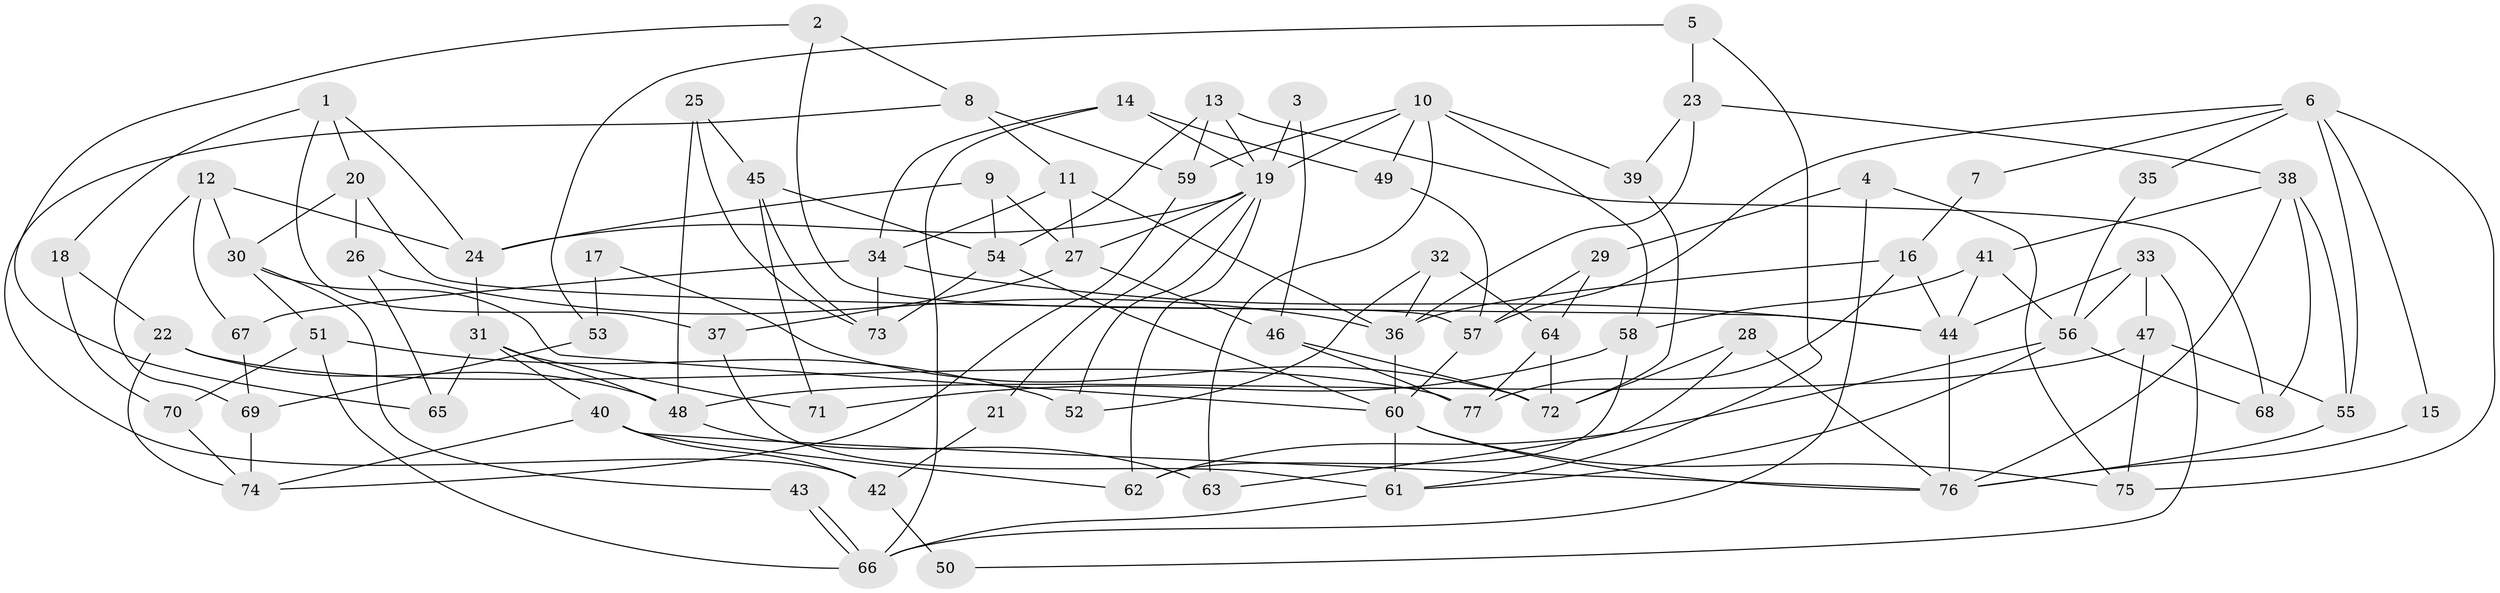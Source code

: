 // coarse degree distribution, {6: 0.21739130434782608, 2: 0.21739130434782608, 3: 0.17391304347826086, 4: 0.21739130434782608, 7: 0.043478260869565216, 10: 0.08695652173913043, 5: 0.043478260869565216}
// Generated by graph-tools (version 1.1) at 2025/53/03/04/25 21:53:26]
// undirected, 77 vertices, 154 edges
graph export_dot {
graph [start="1"]
  node [color=gray90,style=filled];
  1;
  2;
  3;
  4;
  5;
  6;
  7;
  8;
  9;
  10;
  11;
  12;
  13;
  14;
  15;
  16;
  17;
  18;
  19;
  20;
  21;
  22;
  23;
  24;
  25;
  26;
  27;
  28;
  29;
  30;
  31;
  32;
  33;
  34;
  35;
  36;
  37;
  38;
  39;
  40;
  41;
  42;
  43;
  44;
  45;
  46;
  47;
  48;
  49;
  50;
  51;
  52;
  53;
  54;
  55;
  56;
  57;
  58;
  59;
  60;
  61;
  62;
  63;
  64;
  65;
  66;
  67;
  68;
  69;
  70;
  71;
  72;
  73;
  74;
  75;
  76;
  77;
  1 -- 24;
  1 -- 20;
  1 -- 18;
  1 -- 37;
  2 -- 65;
  2 -- 8;
  2 -- 57;
  3 -- 46;
  3 -- 19;
  4 -- 66;
  4 -- 75;
  4 -- 29;
  5 -- 23;
  5 -- 61;
  5 -- 53;
  6 -- 55;
  6 -- 75;
  6 -- 7;
  6 -- 15;
  6 -- 35;
  6 -- 57;
  7 -- 16;
  8 -- 11;
  8 -- 59;
  8 -- 42;
  9 -- 24;
  9 -- 54;
  9 -- 27;
  10 -- 58;
  10 -- 49;
  10 -- 19;
  10 -- 39;
  10 -- 59;
  10 -- 63;
  11 -- 27;
  11 -- 34;
  11 -- 36;
  12 -- 30;
  12 -- 24;
  12 -- 67;
  12 -- 69;
  13 -- 19;
  13 -- 54;
  13 -- 59;
  13 -- 68;
  14 -- 19;
  14 -- 66;
  14 -- 34;
  14 -- 49;
  15 -- 76;
  16 -- 44;
  16 -- 36;
  16 -- 77;
  17 -- 72;
  17 -- 53;
  18 -- 22;
  18 -- 70;
  19 -- 27;
  19 -- 21;
  19 -- 24;
  19 -- 52;
  19 -- 62;
  20 -- 44;
  20 -- 30;
  20 -- 26;
  21 -- 42;
  22 -- 77;
  22 -- 74;
  22 -- 48;
  23 -- 39;
  23 -- 36;
  23 -- 38;
  24 -- 31;
  25 -- 48;
  25 -- 45;
  25 -- 73;
  26 -- 36;
  26 -- 65;
  27 -- 37;
  27 -- 46;
  28 -- 76;
  28 -- 63;
  28 -- 72;
  29 -- 57;
  29 -- 64;
  30 -- 60;
  30 -- 51;
  30 -- 43;
  31 -- 40;
  31 -- 48;
  31 -- 65;
  31 -- 71;
  32 -- 52;
  32 -- 64;
  32 -- 36;
  33 -- 44;
  33 -- 56;
  33 -- 47;
  33 -- 50;
  34 -- 44;
  34 -- 67;
  34 -- 73;
  35 -- 56;
  36 -- 60;
  37 -- 61;
  38 -- 76;
  38 -- 41;
  38 -- 55;
  38 -- 68;
  39 -- 72;
  40 -- 62;
  40 -- 74;
  40 -- 42;
  40 -- 76;
  41 -- 56;
  41 -- 44;
  41 -- 58;
  42 -- 50;
  43 -- 66;
  43 -- 66;
  44 -- 76;
  45 -- 54;
  45 -- 73;
  45 -- 71;
  46 -- 77;
  46 -- 72;
  47 -- 55;
  47 -- 48;
  47 -- 75;
  48 -- 63;
  49 -- 57;
  51 -- 66;
  51 -- 70;
  51 -- 52;
  53 -- 69;
  54 -- 60;
  54 -- 73;
  55 -- 76;
  56 -- 62;
  56 -- 68;
  56 -- 61;
  57 -- 60;
  58 -- 71;
  58 -- 62;
  59 -- 74;
  60 -- 61;
  60 -- 75;
  60 -- 76;
  61 -- 66;
  64 -- 72;
  64 -- 77;
  67 -- 69;
  69 -- 74;
  70 -- 74;
}
